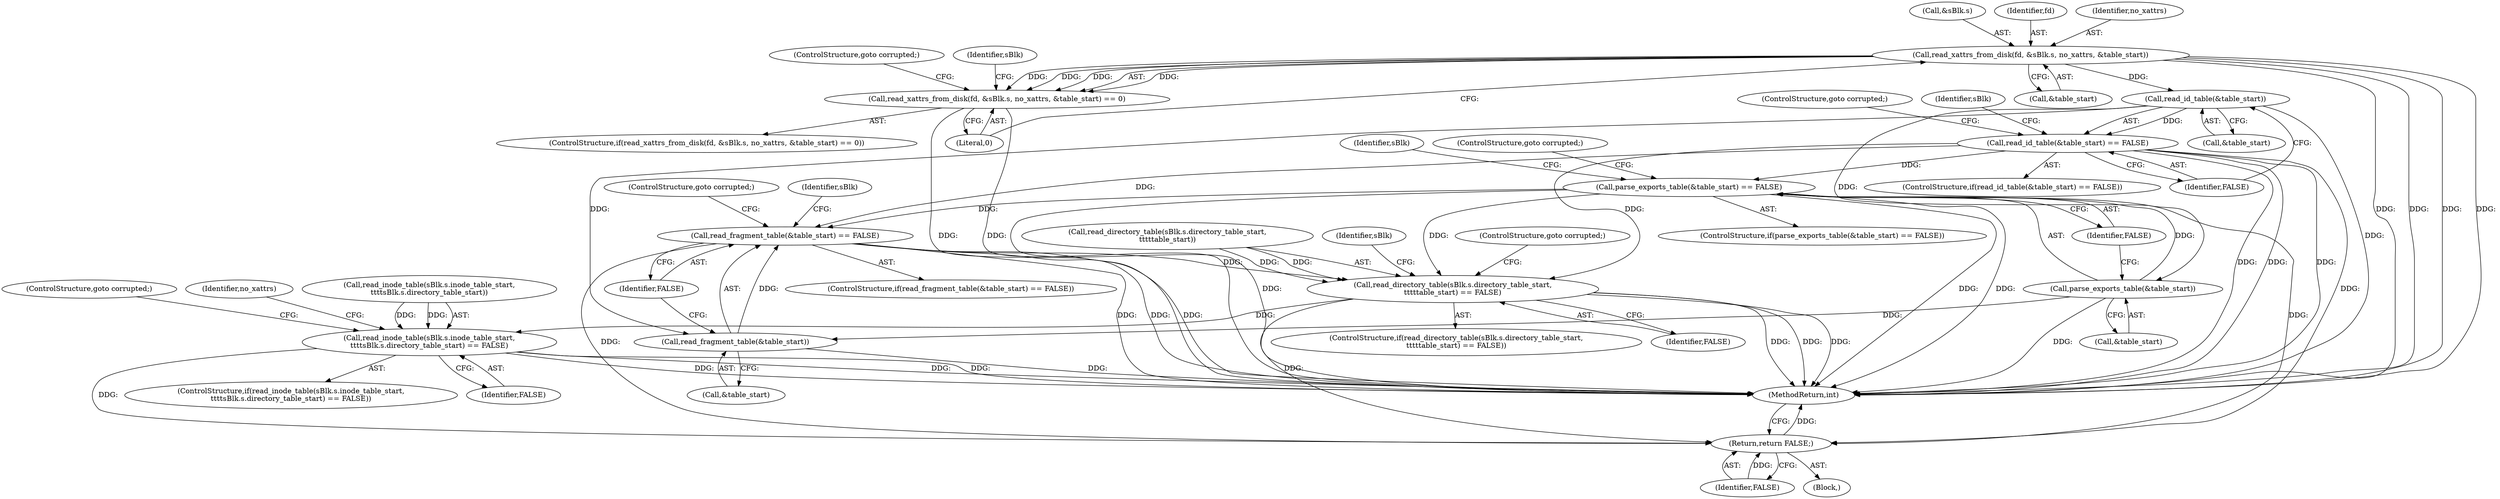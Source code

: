 digraph "0_squashfs-tools_f95864afe8833fe3ad782d714b41378e860977b1_1@API" {
"1000146" [label="(Call,read_xattrs_from_disk(fd, &sBlk.s, no_xattrs, &table_start))"];
"1000145" [label="(Call,read_xattrs_from_disk(fd, &sBlk.s, no_xattrs, &table_start) == 0)"];
"1000209" [label="(Call,read_id_table(&table_start))"];
"1000208" [label="(Call,read_id_table(&table_start) == FALSE)"];
"1000236" [label="(Call,parse_exports_table(&table_start) == FALSE)"];
"1000280" [label="(Call,read_fragment_table(&table_start) == FALSE)"];
"1000313" [label="(Call,read_directory_table(sBlk.s.directory_table_start,\n\t\t\t\ttable_start) == FALSE)"];
"1000340" [label="(Call,read_inode_table(sBlk.s.inode_table_start,\n\t\t\t\tsBlk.s.directory_table_start) == FALSE)"];
"1000368" [label="(Return,return FALSE;)"];
"1000237" [label="(Call,parse_exports_table(&table_start))"];
"1000281" [label="(Call,read_fragment_table(&table_start))"];
"1000369" [label="(Identifier,FALSE)"];
"1000241" [label="(ControlStructure,goto corrupted;)"];
"1000169" [label="(Identifier,sBlk)"];
"1000148" [label="(Call,&sBlk.s)"];
"1000146" [label="(Call,read_xattrs_from_disk(fd, &sBlk.s, no_xattrs, &table_start))"];
"1000213" [label="(ControlStructure,goto corrupted;)"];
"1000279" [label="(ControlStructure,if(read_fragment_table(&table_start) == FALSE))"];
"1000355" [label="(Identifier,no_xattrs)"];
"1000117" [label="(Block,)"];
"1000285" [label="(ControlStructure,goto corrupted;)"];
"1000304" [label="(Identifier,sBlk)"];
"1000312" [label="(ControlStructure,if(read_directory_table(sBlk.s.directory_table_start,\n\t\t\t\ttable_start) == FALSE))"];
"1000145" [label="(Call,read_xattrs_from_disk(fd, &sBlk.s, no_xattrs, &table_start) == 0)"];
"1000340" [label="(Call,read_inode_table(sBlk.s.inode_table_start,\n\t\t\t\tsBlk.s.directory_table_start) == FALSE)"];
"1000368" [label="(Return,return FALSE;)"];
"1000240" [label="(Identifier,FALSE)"];
"1000246" [label="(Identifier,sBlk)"];
"1000322" [label="(ControlStructure,goto corrupted;)"];
"1000314" [label="(Call,read_directory_table(sBlk.s.directory_table_start,\n\t\t\t\ttable_start))"];
"1000144" [label="(ControlStructure,if(read_xattrs_from_disk(fd, &sBlk.s, no_xattrs, &table_start) == 0))"];
"1000212" [label="(Identifier,FALSE)"];
"1000281" [label="(Call,read_fragment_table(&table_start))"];
"1000209" [label="(Call,read_id_table(&table_start))"];
"1000235" [label="(ControlStructure,if(parse_exports_table(&table_start) == FALSE))"];
"1000313" [label="(Call,read_directory_table(sBlk.s.directory_table_start,\n\t\t\t\ttable_start) == FALSE)"];
"1000282" [label="(Call,&table_start)"];
"1000341" [label="(Call,read_inode_table(sBlk.s.inode_table_start,\n\t\t\t\tsBlk.s.directory_table_start))"];
"1000207" [label="(ControlStructure,if(read_id_table(&table_start) == FALSE))"];
"1000147" [label="(Identifier,fd)"];
"1000152" [label="(Identifier,no_xattrs)"];
"1000237" [label="(Call,parse_exports_table(&table_start))"];
"1000156" [label="(ControlStructure,goto corrupted;)"];
"1000327" [label="(Identifier,sBlk)"];
"1000339" [label="(ControlStructure,if(read_inode_table(sBlk.s.inode_table_start,\n\t\t\t\tsBlk.s.directory_table_start) == FALSE))"];
"1000208" [label="(Call,read_id_table(&table_start) == FALSE)"];
"1000238" [label="(Call,&table_start)"];
"1000236" [label="(Call,parse_exports_table(&table_start) == FALSE)"];
"1000153" [label="(Call,&table_start)"];
"1000353" [label="(ControlStructure,goto corrupted;)"];
"1000218" [label="(Identifier,sBlk)"];
"1000370" [label="(MethodReturn,int)"];
"1000280" [label="(Call,read_fragment_table(&table_start) == FALSE)"];
"1000155" [label="(Literal,0)"];
"1000352" [label="(Identifier,FALSE)"];
"1000210" [label="(Call,&table_start)"];
"1000321" [label="(Identifier,FALSE)"];
"1000284" [label="(Identifier,FALSE)"];
"1000146" -> "1000145"  [label="AST: "];
"1000146" -> "1000153"  [label="CFG: "];
"1000147" -> "1000146"  [label="AST: "];
"1000148" -> "1000146"  [label="AST: "];
"1000152" -> "1000146"  [label="AST: "];
"1000153" -> "1000146"  [label="AST: "];
"1000155" -> "1000146"  [label="CFG: "];
"1000146" -> "1000370"  [label="DDG: "];
"1000146" -> "1000370"  [label="DDG: "];
"1000146" -> "1000370"  [label="DDG: "];
"1000146" -> "1000370"  [label="DDG: "];
"1000146" -> "1000145"  [label="DDG: "];
"1000146" -> "1000145"  [label="DDG: "];
"1000146" -> "1000145"  [label="DDG: "];
"1000146" -> "1000145"  [label="DDG: "];
"1000146" -> "1000209"  [label="DDG: "];
"1000145" -> "1000144"  [label="AST: "];
"1000145" -> "1000155"  [label="CFG: "];
"1000155" -> "1000145"  [label="AST: "];
"1000156" -> "1000145"  [label="CFG: "];
"1000169" -> "1000145"  [label="CFG: "];
"1000145" -> "1000370"  [label="DDG: "];
"1000145" -> "1000370"  [label="DDG: "];
"1000209" -> "1000208"  [label="AST: "];
"1000209" -> "1000210"  [label="CFG: "];
"1000210" -> "1000209"  [label="AST: "];
"1000212" -> "1000209"  [label="CFG: "];
"1000209" -> "1000370"  [label="DDG: "];
"1000209" -> "1000208"  [label="DDG: "];
"1000209" -> "1000237"  [label="DDG: "];
"1000209" -> "1000281"  [label="DDG: "];
"1000208" -> "1000207"  [label="AST: "];
"1000208" -> "1000212"  [label="CFG: "];
"1000212" -> "1000208"  [label="AST: "];
"1000213" -> "1000208"  [label="CFG: "];
"1000218" -> "1000208"  [label="CFG: "];
"1000208" -> "1000370"  [label="DDG: "];
"1000208" -> "1000370"  [label="DDG: "];
"1000208" -> "1000370"  [label="DDG: "];
"1000208" -> "1000236"  [label="DDG: "];
"1000208" -> "1000280"  [label="DDG: "];
"1000208" -> "1000313"  [label="DDG: "];
"1000208" -> "1000368"  [label="DDG: "];
"1000236" -> "1000235"  [label="AST: "];
"1000236" -> "1000240"  [label="CFG: "];
"1000237" -> "1000236"  [label="AST: "];
"1000240" -> "1000236"  [label="AST: "];
"1000241" -> "1000236"  [label="CFG: "];
"1000246" -> "1000236"  [label="CFG: "];
"1000236" -> "1000370"  [label="DDG: "];
"1000236" -> "1000370"  [label="DDG: "];
"1000236" -> "1000370"  [label="DDG: "];
"1000237" -> "1000236"  [label="DDG: "];
"1000236" -> "1000280"  [label="DDG: "];
"1000236" -> "1000313"  [label="DDG: "];
"1000236" -> "1000368"  [label="DDG: "];
"1000280" -> "1000279"  [label="AST: "];
"1000280" -> "1000284"  [label="CFG: "];
"1000281" -> "1000280"  [label="AST: "];
"1000284" -> "1000280"  [label="AST: "];
"1000285" -> "1000280"  [label="CFG: "];
"1000304" -> "1000280"  [label="CFG: "];
"1000280" -> "1000370"  [label="DDG: "];
"1000280" -> "1000370"  [label="DDG: "];
"1000280" -> "1000370"  [label="DDG: "];
"1000281" -> "1000280"  [label="DDG: "];
"1000280" -> "1000313"  [label="DDG: "];
"1000280" -> "1000368"  [label="DDG: "];
"1000313" -> "1000312"  [label="AST: "];
"1000313" -> "1000321"  [label="CFG: "];
"1000314" -> "1000313"  [label="AST: "];
"1000321" -> "1000313"  [label="AST: "];
"1000322" -> "1000313"  [label="CFG: "];
"1000327" -> "1000313"  [label="CFG: "];
"1000313" -> "1000370"  [label="DDG: "];
"1000313" -> "1000370"  [label="DDG: "];
"1000313" -> "1000370"  [label="DDG: "];
"1000314" -> "1000313"  [label="DDG: "];
"1000314" -> "1000313"  [label="DDG: "];
"1000313" -> "1000340"  [label="DDG: "];
"1000313" -> "1000368"  [label="DDG: "];
"1000340" -> "1000339"  [label="AST: "];
"1000340" -> "1000352"  [label="CFG: "];
"1000341" -> "1000340"  [label="AST: "];
"1000352" -> "1000340"  [label="AST: "];
"1000353" -> "1000340"  [label="CFG: "];
"1000355" -> "1000340"  [label="CFG: "];
"1000340" -> "1000370"  [label="DDG: "];
"1000340" -> "1000370"  [label="DDG: "];
"1000340" -> "1000370"  [label="DDG: "];
"1000341" -> "1000340"  [label="DDG: "];
"1000341" -> "1000340"  [label="DDG: "];
"1000340" -> "1000368"  [label="DDG: "];
"1000368" -> "1000117"  [label="AST: "];
"1000368" -> "1000369"  [label="CFG: "];
"1000369" -> "1000368"  [label="AST: "];
"1000370" -> "1000368"  [label="CFG: "];
"1000368" -> "1000370"  [label="DDG: "];
"1000369" -> "1000368"  [label="DDG: "];
"1000237" -> "1000238"  [label="CFG: "];
"1000238" -> "1000237"  [label="AST: "];
"1000240" -> "1000237"  [label="CFG: "];
"1000237" -> "1000370"  [label="DDG: "];
"1000237" -> "1000281"  [label="DDG: "];
"1000281" -> "1000282"  [label="CFG: "];
"1000282" -> "1000281"  [label="AST: "];
"1000284" -> "1000281"  [label="CFG: "];
"1000281" -> "1000370"  [label="DDG: "];
}
